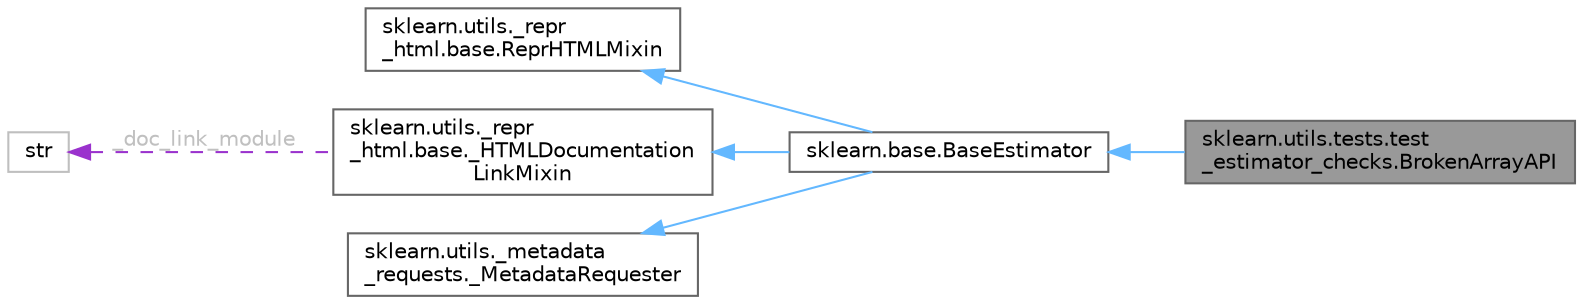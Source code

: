 digraph "sklearn.utils.tests.test_estimator_checks.BrokenArrayAPI"
{
 // LATEX_PDF_SIZE
  bgcolor="transparent";
  edge [fontname=Helvetica,fontsize=10,labelfontname=Helvetica,labelfontsize=10];
  node [fontname=Helvetica,fontsize=10,shape=box,height=0.2,width=0.4];
  rankdir="LR";
  Node1 [id="Node000001",label="sklearn.utils.tests.test\l_estimator_checks.BrokenArrayAPI",height=0.2,width=0.4,color="gray40", fillcolor="grey60", style="filled", fontcolor="black",tooltip=" "];
  Node2 -> Node1 [id="edge6_Node000001_Node000002",dir="back",color="steelblue1",style="solid",tooltip=" "];
  Node2 [id="Node000002",label="sklearn.base.BaseEstimator",height=0.2,width=0.4,color="gray40", fillcolor="white", style="filled",URL="$d3/d20/classsklearn_1_1base_1_1BaseEstimator.html",tooltip=" "];
  Node3 -> Node2 [id="edge7_Node000002_Node000003",dir="back",color="steelblue1",style="solid",tooltip=" "];
  Node3 [id="Node000003",label="sklearn.utils._repr\l_html.base.ReprHTMLMixin",height=0.2,width=0.4,color="gray40", fillcolor="white", style="filled",URL="$d3/d50/classsklearn_1_1utils_1_1__repr__html_1_1base_1_1ReprHTMLMixin.html",tooltip=" "];
  Node4 -> Node2 [id="edge8_Node000002_Node000004",dir="back",color="steelblue1",style="solid",tooltip=" "];
  Node4 [id="Node000004",label="sklearn.utils._repr\l_html.base._HTMLDocumentation\lLinkMixin",height=0.2,width=0.4,color="gray40", fillcolor="white", style="filled",URL="$d5/d05/classsklearn_1_1utils_1_1__repr__html_1_1base_1_1__HTMLDocumentationLinkMixin.html",tooltip=" "];
  Node5 -> Node4 [id="edge9_Node000004_Node000005",dir="back",color="darkorchid3",style="dashed",tooltip=" ",label=" _doc_link_module",fontcolor="grey" ];
  Node5 [id="Node000005",label="str",height=0.2,width=0.4,color="grey75", fillcolor="white", style="filled",tooltip=" "];
  Node6 -> Node2 [id="edge10_Node000002_Node000006",dir="back",color="steelblue1",style="solid",tooltip=" "];
  Node6 [id="Node000006",label="sklearn.utils._metadata\l_requests._MetadataRequester",height=0.2,width=0.4,color="gray40", fillcolor="white", style="filled",URL="$d6/dfa/classsklearn_1_1utils_1_1__metadata__requests_1_1__MetadataRequester.html",tooltip=" "];
}
